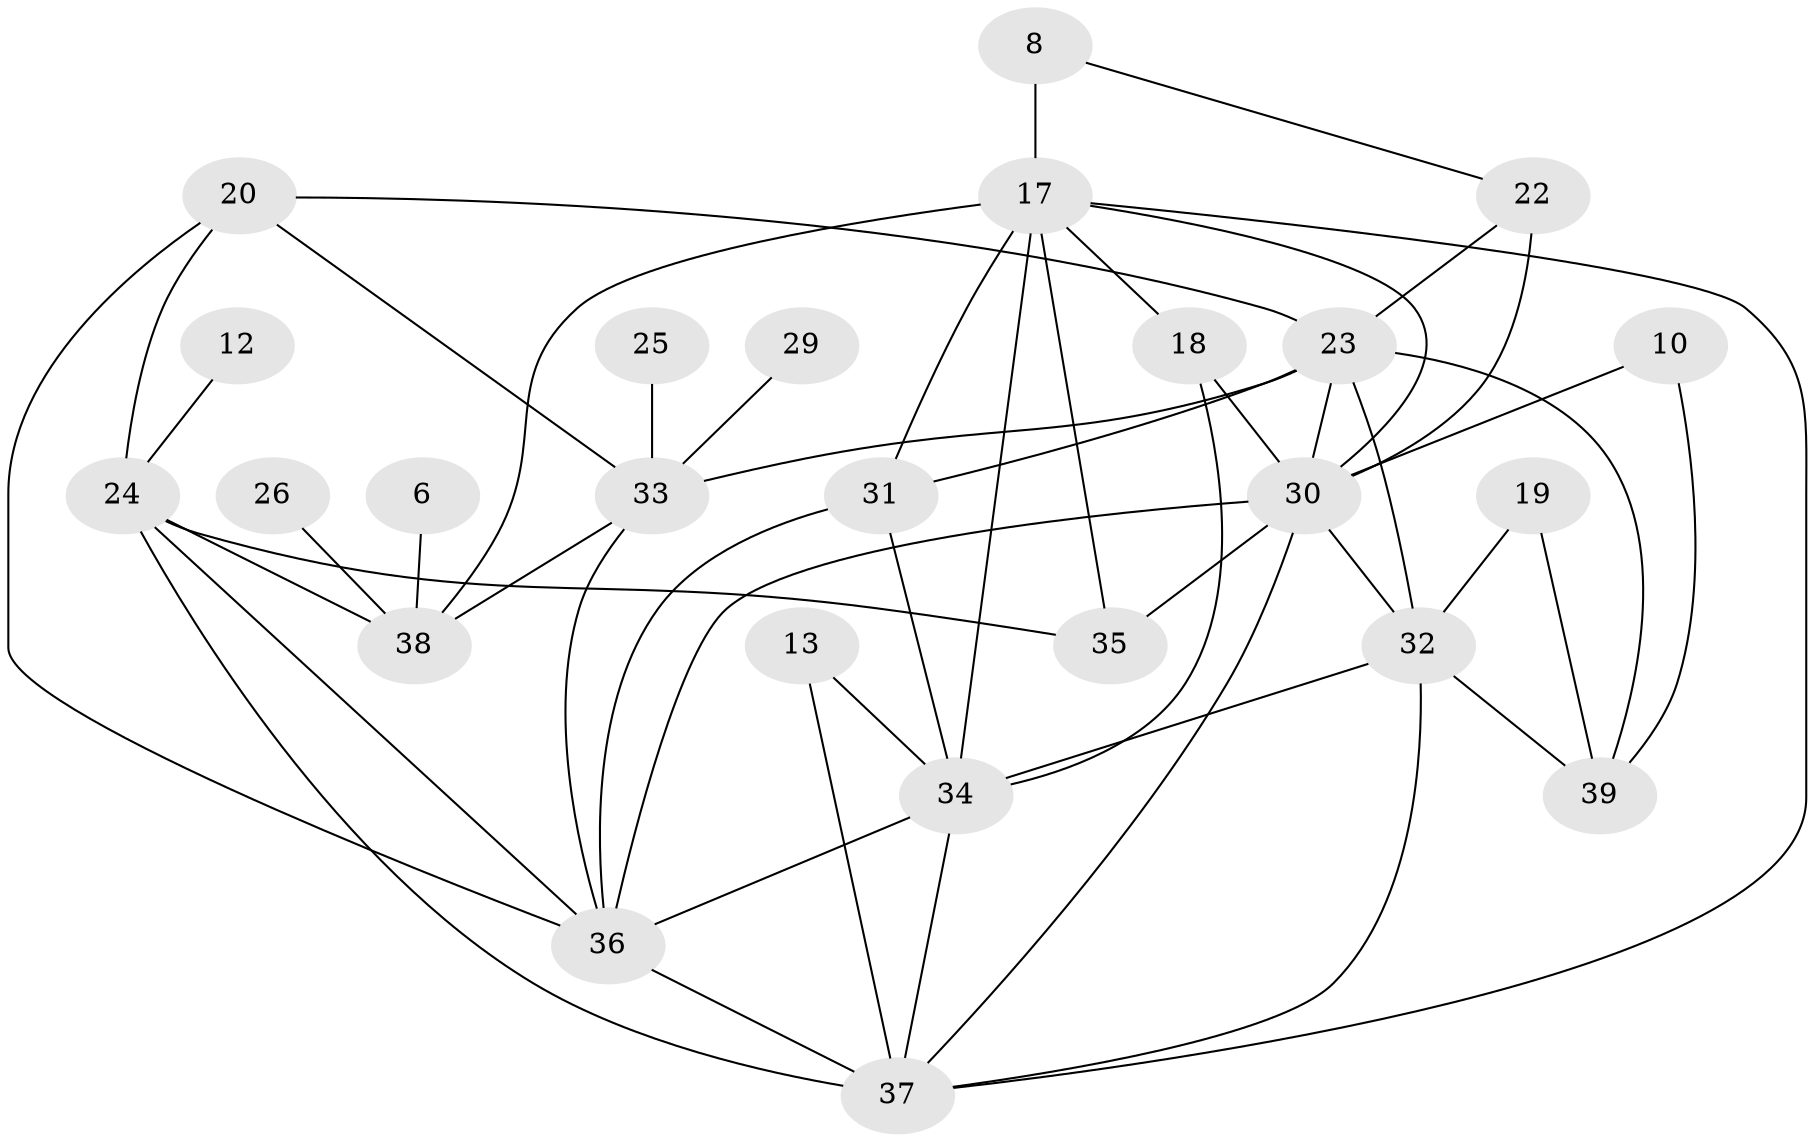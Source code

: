 // original degree distribution, {4: 0.15748031496062992, 2: 0.28346456692913385, 3: 0.16535433070866143, 0: 0.10236220472440945, 1: 0.1889763779527559, 6: 0.023622047244094488, 5: 0.07086614173228346, 8: 0.007874015748031496}
// Generated by graph-tools (version 1.1) at 2025/35/03/04/25 23:35:58]
// undirected, 25 vertices, 51 edges
graph export_dot {
  node [color=gray90,style=filled];
  6;
  8;
  10;
  12;
  13;
  17;
  18;
  19;
  20;
  22;
  23;
  24;
  25;
  26;
  29;
  30;
  31;
  32;
  33;
  34;
  35;
  36;
  37;
  38;
  39;
  6 -- 38 [weight=1.0];
  8 -- 17 [weight=2.0];
  8 -- 22 [weight=1.0];
  10 -- 30 [weight=1.0];
  10 -- 39 [weight=1.0];
  12 -- 24 [weight=1.0];
  13 -- 34 [weight=1.0];
  13 -- 37 [weight=1.0];
  17 -- 18 [weight=1.0];
  17 -- 30 [weight=1.0];
  17 -- 31 [weight=1.0];
  17 -- 34 [weight=2.0];
  17 -- 35 [weight=1.0];
  17 -- 37 [weight=1.0];
  17 -- 38 [weight=2.0];
  18 -- 30 [weight=1.0];
  18 -- 34 [weight=1.0];
  19 -- 32 [weight=1.0];
  19 -- 39 [weight=1.0];
  20 -- 23 [weight=2.0];
  20 -- 24 [weight=1.0];
  20 -- 33 [weight=1.0];
  20 -- 36 [weight=2.0];
  22 -- 23 [weight=1.0];
  22 -- 30 [weight=3.0];
  23 -- 30 [weight=1.0];
  23 -- 31 [weight=2.0];
  23 -- 32 [weight=1.0];
  23 -- 33 [weight=1.0];
  23 -- 39 [weight=1.0];
  24 -- 35 [weight=2.0];
  24 -- 36 [weight=1.0];
  24 -- 37 [weight=2.0];
  24 -- 38 [weight=2.0];
  25 -- 33 [weight=1.0];
  26 -- 38 [weight=1.0];
  29 -- 33 [weight=1.0];
  30 -- 32 [weight=1.0];
  30 -- 35 [weight=1.0];
  30 -- 36 [weight=2.0];
  30 -- 37 [weight=1.0];
  31 -- 34 [weight=1.0];
  31 -- 36 [weight=1.0];
  32 -- 34 [weight=1.0];
  32 -- 37 [weight=1.0];
  32 -- 39 [weight=1.0];
  33 -- 36 [weight=1.0];
  33 -- 38 [weight=2.0];
  34 -- 36 [weight=1.0];
  34 -- 37 [weight=1.0];
  36 -- 37 [weight=1.0];
}
